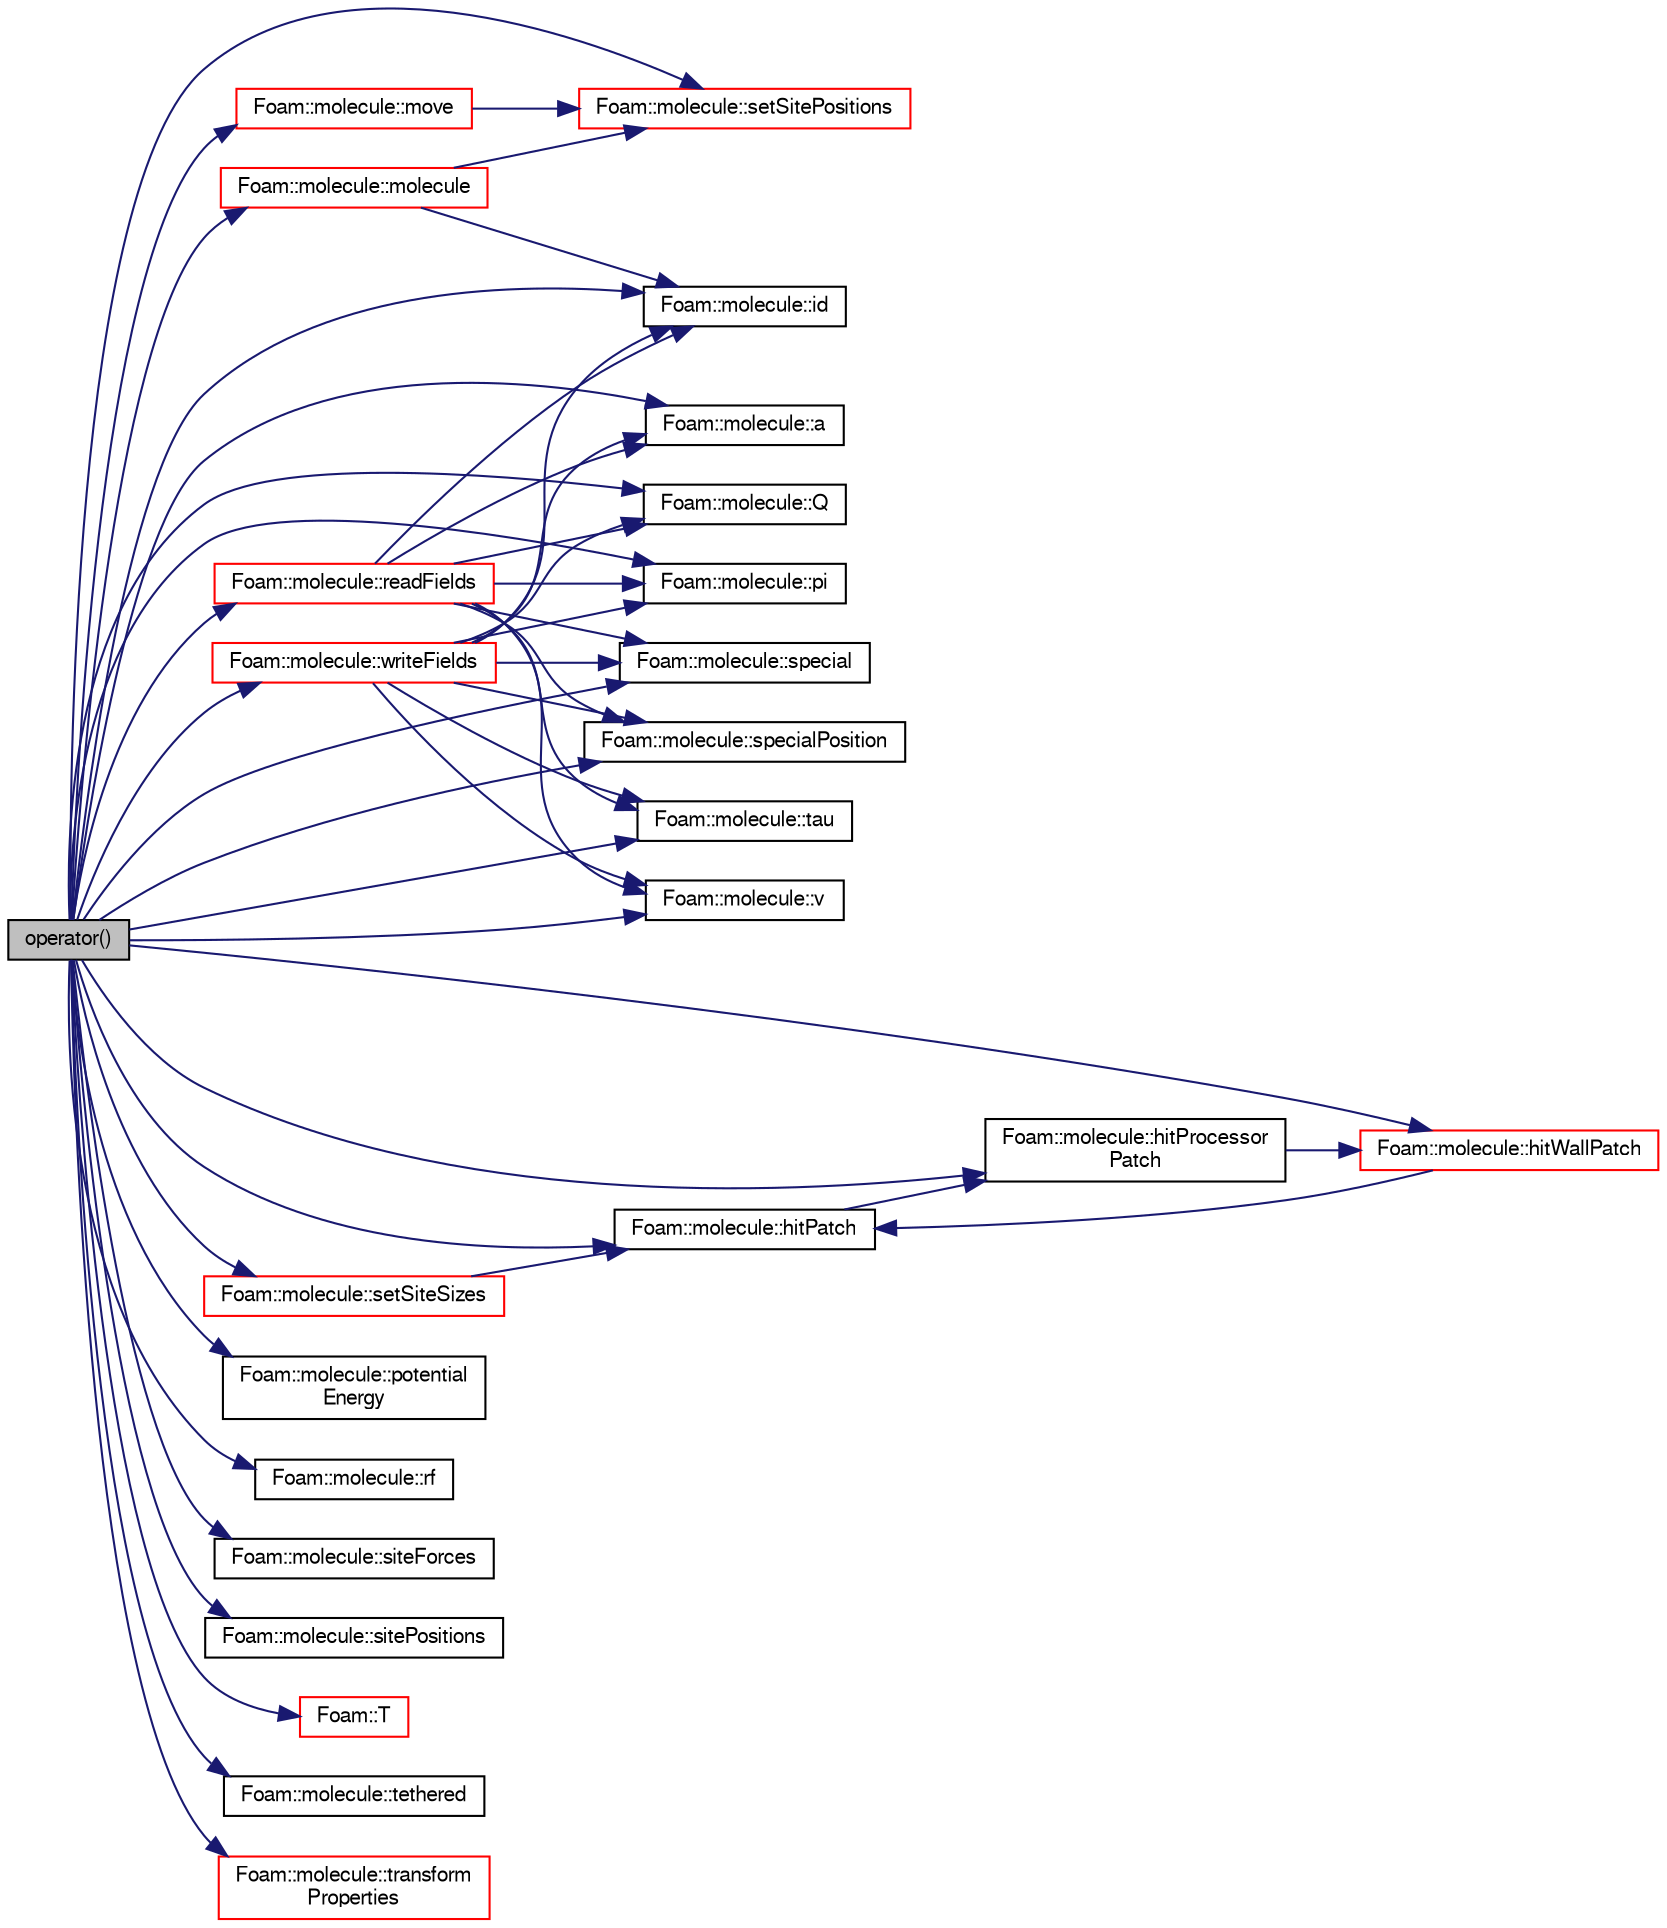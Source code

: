 digraph "operator()"
{
  bgcolor="transparent";
  edge [fontname="FreeSans",fontsize="10",labelfontname="FreeSans",labelfontsize="10"];
  node [fontname="FreeSans",fontsize="10",shape=record];
  rankdir="LR";
  Node2 [label="operator()",height=0.2,width=0.4,color="black", fillcolor="grey75", style="filled", fontcolor="black"];
  Node2 -> Node3 [color="midnightblue",fontsize="10",style="solid",fontname="FreeSans"];
  Node3 [label="Foam::molecule::a",height=0.2,width=0.4,color="black",URL="$a24390.html#a22c7c8f3f80e67d71dfe04e81f96c85e"];
  Node2 -> Node4 [color="midnightblue",fontsize="10",style="solid",fontname="FreeSans"];
  Node4 [label="Foam::molecule::hitPatch",height=0.2,width=0.4,color="black",URL="$a24390.html#a4caf1bad861c1ac81a4479c6de40ec58",tooltip="Overridable function to handle the particle hitting a patch. "];
  Node4 -> Node5 [color="midnightblue",fontsize="10",style="solid",fontname="FreeSans"];
  Node5 [label="Foam::molecule::hitProcessor\lPatch",height=0.2,width=0.4,color="black",URL="$a24390.html#a14f5c2f6515b821449df47a8dacccac9",tooltip="Overridable function to handle the particle hitting a processorPatch. "];
  Node5 -> Node6 [color="midnightblue",fontsize="10",style="solid",fontname="FreeSans"];
  Node6 [label="Foam::molecule::hitWallPatch",height=0.2,width=0.4,color="red",URL="$a24390.html#a83ddd4996e7a12d68168442c5f04ca72",tooltip="Overridable function to handle the particle hitting a wallPatch. "];
  Node6 -> Node4 [color="midnightblue",fontsize="10",style="solid",fontname="FreeSans"];
  Node2 -> Node5 [color="midnightblue",fontsize="10",style="solid",fontname="FreeSans"];
  Node2 -> Node6 [color="midnightblue",fontsize="10",style="solid",fontname="FreeSans"];
  Node2 -> Node58 [color="midnightblue",fontsize="10",style="solid",fontname="FreeSans"];
  Node58 [label="Foam::molecule::id",height=0.2,width=0.4,color="black",URL="$a24390.html#afbba53238ee2e7c8f14f6aa3ea8d9be1"];
  Node2 -> Node59 [color="midnightblue",fontsize="10",style="solid",fontname="FreeSans"];
  Node59 [label="Foam::molecule::molecule",height=0.2,width=0.4,color="red",URL="$a24390.html#a50d4b38172f9b24ae51ec06385ba25f4",tooltip="Construct from components. "];
  Node59 -> Node58 [color="midnightblue",fontsize="10",style="solid",fontname="FreeSans"];
  Node59 -> Node61 [color="midnightblue",fontsize="10",style="solid",fontname="FreeSans"];
  Node61 [label="Foam::molecule::setSitePositions",height=0.2,width=0.4,color="red",URL="$a24390.html#a34075746abd0afcbb4f471d389da0166"];
  Node2 -> Node66 [color="midnightblue",fontsize="10",style="solid",fontname="FreeSans"];
  Node66 [label="Foam::molecule::move",height=0.2,width=0.4,color="red",URL="$a24390.html#ab2af4f225a9c3e9d8789961151f121ac"];
  Node66 -> Node61 [color="midnightblue",fontsize="10",style="solid",fontname="FreeSans"];
  Node2 -> Node78 [color="midnightblue",fontsize="10",style="solid",fontname="FreeSans"];
  Node78 [label="Foam::molecule::pi",height=0.2,width=0.4,color="black",URL="$a24390.html#ab032809580d3d006116612141cced682"];
  Node2 -> Node79 [color="midnightblue",fontsize="10",style="solid",fontname="FreeSans"];
  Node79 [label="Foam::molecule::potential\lEnergy",height=0.2,width=0.4,color="black",URL="$a24390.html#a8ef0fe1c56e67838be72b83609aed5ef"];
  Node2 -> Node80 [color="midnightblue",fontsize="10",style="solid",fontname="FreeSans"];
  Node80 [label="Foam::molecule::Q",height=0.2,width=0.4,color="black",URL="$a24390.html#a058c298c457880917d9176d564b88c53"];
  Node2 -> Node81 [color="midnightblue",fontsize="10",style="solid",fontname="FreeSans"];
  Node81 [label="Foam::molecule::readFields",height=0.2,width=0.4,color="red",URL="$a24390.html#acb3924c097c11bf0acea90e570b814d0"];
  Node81 -> Node3 [color="midnightblue",fontsize="10",style="solid",fontname="FreeSans"];
  Node81 -> Node58 [color="midnightblue",fontsize="10",style="solid",fontname="FreeSans"];
  Node81 -> Node78 [color="midnightblue",fontsize="10",style="solid",fontname="FreeSans"];
  Node81 -> Node80 [color="midnightblue",fontsize="10",style="solid",fontname="FreeSans"];
  Node81 -> Node87 [color="midnightblue",fontsize="10",style="solid",fontname="FreeSans"];
  Node87 [label="Foam::molecule::special",height=0.2,width=0.4,color="black",URL="$a24390.html#a413c7acc9b2cc0c9c0c8c22b5448f5eb"];
  Node81 -> Node88 [color="midnightblue",fontsize="10",style="solid",fontname="FreeSans"];
  Node88 [label="Foam::molecule::specialPosition",height=0.2,width=0.4,color="black",URL="$a24390.html#a2a5aa0b655f2bf7916fe965555ee432b"];
  Node81 -> Node89 [color="midnightblue",fontsize="10",style="solid",fontname="FreeSans"];
  Node89 [label="Foam::molecule::tau",height=0.2,width=0.4,color="black",URL="$a24390.html#a618f3c59470f4850b983d0be10ef7218"];
  Node81 -> Node90 [color="midnightblue",fontsize="10",style="solid",fontname="FreeSans"];
  Node90 [label="Foam::molecule::v",height=0.2,width=0.4,color="black",URL="$a24390.html#a0b28d9569e4deded6b9ae485461d0b04"];
  Node2 -> Node91 [color="midnightblue",fontsize="10",style="solid",fontname="FreeSans"];
  Node91 [label="Foam::molecule::rf",height=0.2,width=0.4,color="black",URL="$a24390.html#a4445f243fae0e37740685df96280e956"];
  Node2 -> Node61 [color="midnightblue",fontsize="10",style="solid",fontname="FreeSans"];
  Node2 -> Node92 [color="midnightblue",fontsize="10",style="solid",fontname="FreeSans"];
  Node92 [label="Foam::molecule::setSiteSizes",height=0.2,width=0.4,color="red",URL="$a24390.html#a15edb4b1de1012fcc304341583fd49bc"];
  Node92 -> Node4 [color="midnightblue",fontsize="10",style="solid",fontname="FreeSans"];
  Node2 -> Node93 [color="midnightblue",fontsize="10",style="solid",fontname="FreeSans"];
  Node93 [label="Foam::molecule::siteForces",height=0.2,width=0.4,color="black",URL="$a24390.html#a231d30d1187f3a4d7016fc4f0a9f7bb5"];
  Node2 -> Node94 [color="midnightblue",fontsize="10",style="solid",fontname="FreeSans"];
  Node94 [label="Foam::molecule::sitePositions",height=0.2,width=0.4,color="black",URL="$a24390.html#a1b3be9a4a0eb4ea67b7889d28f4db289"];
  Node2 -> Node87 [color="midnightblue",fontsize="10",style="solid",fontname="FreeSans"];
  Node2 -> Node88 [color="midnightblue",fontsize="10",style="solid",fontname="FreeSans"];
  Node2 -> Node95 [color="midnightblue",fontsize="10",style="solid",fontname="FreeSans"];
  Node95 [label="Foam::T",height=0.2,width=0.4,color="red",URL="$a21124.html#ae57fda0abb14bb0944947c463c6e09d4"];
  Node2 -> Node89 [color="midnightblue",fontsize="10",style="solid",fontname="FreeSans"];
  Node2 -> Node100 [color="midnightblue",fontsize="10",style="solid",fontname="FreeSans"];
  Node100 [label="Foam::molecule::tethered",height=0.2,width=0.4,color="black",URL="$a24390.html#ae9a408bd4746cc3b09cefd82610779e2"];
  Node2 -> Node101 [color="midnightblue",fontsize="10",style="solid",fontname="FreeSans"];
  Node101 [label="Foam::molecule::transform\lProperties",height=0.2,width=0.4,color="red",URL="$a24390.html#a021e6438cfdab7a29053eb812cda8ea3",tooltip="Transform the physical properties of the particle. "];
  Node2 -> Node90 [color="midnightblue",fontsize="10",style="solid",fontname="FreeSans"];
  Node2 -> Node104 [color="midnightblue",fontsize="10",style="solid",fontname="FreeSans"];
  Node104 [label="Foam::molecule::writeFields",height=0.2,width=0.4,color="red",URL="$a24390.html#aa4b4162953822603a8cfb0ee3ca761c0"];
  Node104 -> Node3 [color="midnightblue",fontsize="10",style="solid",fontname="FreeSans"];
  Node104 -> Node58 [color="midnightblue",fontsize="10",style="solid",fontname="FreeSans"];
  Node104 -> Node78 [color="midnightblue",fontsize="10",style="solid",fontname="FreeSans"];
  Node104 -> Node80 [color="midnightblue",fontsize="10",style="solid",fontname="FreeSans"];
  Node104 -> Node87 [color="midnightblue",fontsize="10",style="solid",fontname="FreeSans"];
  Node104 -> Node88 [color="midnightblue",fontsize="10",style="solid",fontname="FreeSans"];
  Node104 -> Node89 [color="midnightblue",fontsize="10",style="solid",fontname="FreeSans"];
  Node104 -> Node90 [color="midnightblue",fontsize="10",style="solid",fontname="FreeSans"];
}
